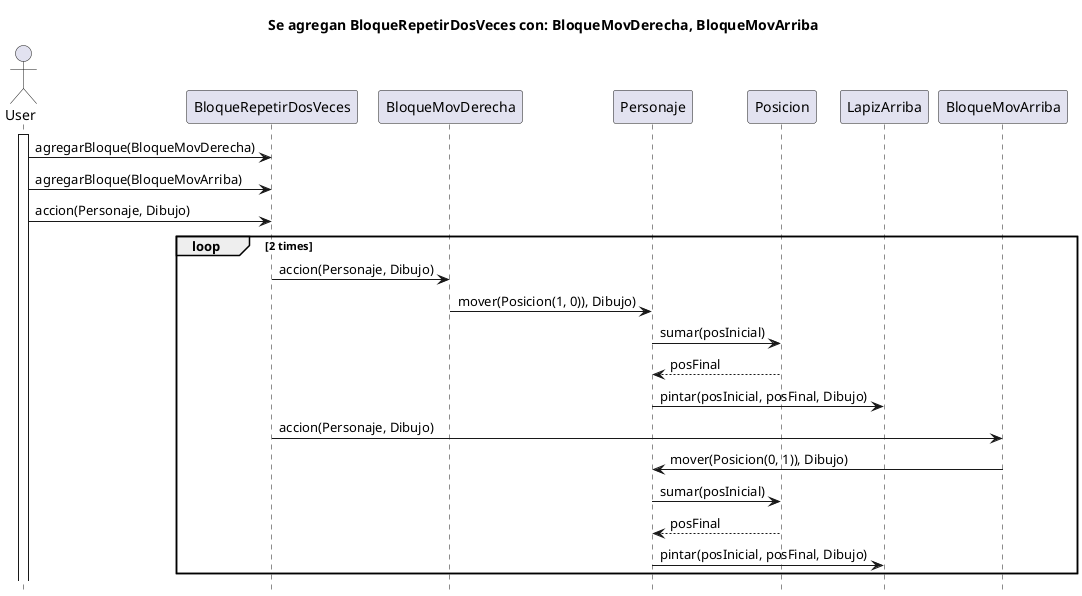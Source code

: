 @startuml
title Se agregan BloqueRepetirDosVeces con: BloqueMovDerecha, BloqueMovArriba

actor User
activate User
User -> BloqueRepetirDosVeces : agregarBloque(BloqueMovDerecha)
User -> BloqueRepetirDosVeces : agregarBloque(BloqueMovArriba)

User -> BloqueRepetirDosVeces : accion(Personaje, Dibujo)

loop 2 times
BloqueRepetirDosVeces -> BloqueMovDerecha : accion(Personaje, Dibujo)
BloqueMovDerecha-> Personaje : mover(Posicion(1, 0)), Dibujo)

Personaje -> Posicion : sumar(posInicial)
Personaje<-- Posicion : posFinal
Personaje -> LapizArriba : pintar(posInicial, posFinal, Dibujo)

BloqueRepetirDosVeces -> BloqueMovArriba : accion(Personaje, Dibujo)
BloqueMovArriba -> Personaje : mover(Posicion(0, 1)), Dibujo)

Personaje -> Posicion : sumar(posInicial)
Personaje<-- Posicion : posFinal
Personaje -> LapizArriba : pintar(posInicial, posFinal, Dibujo)
end

hide footbox
@enduml